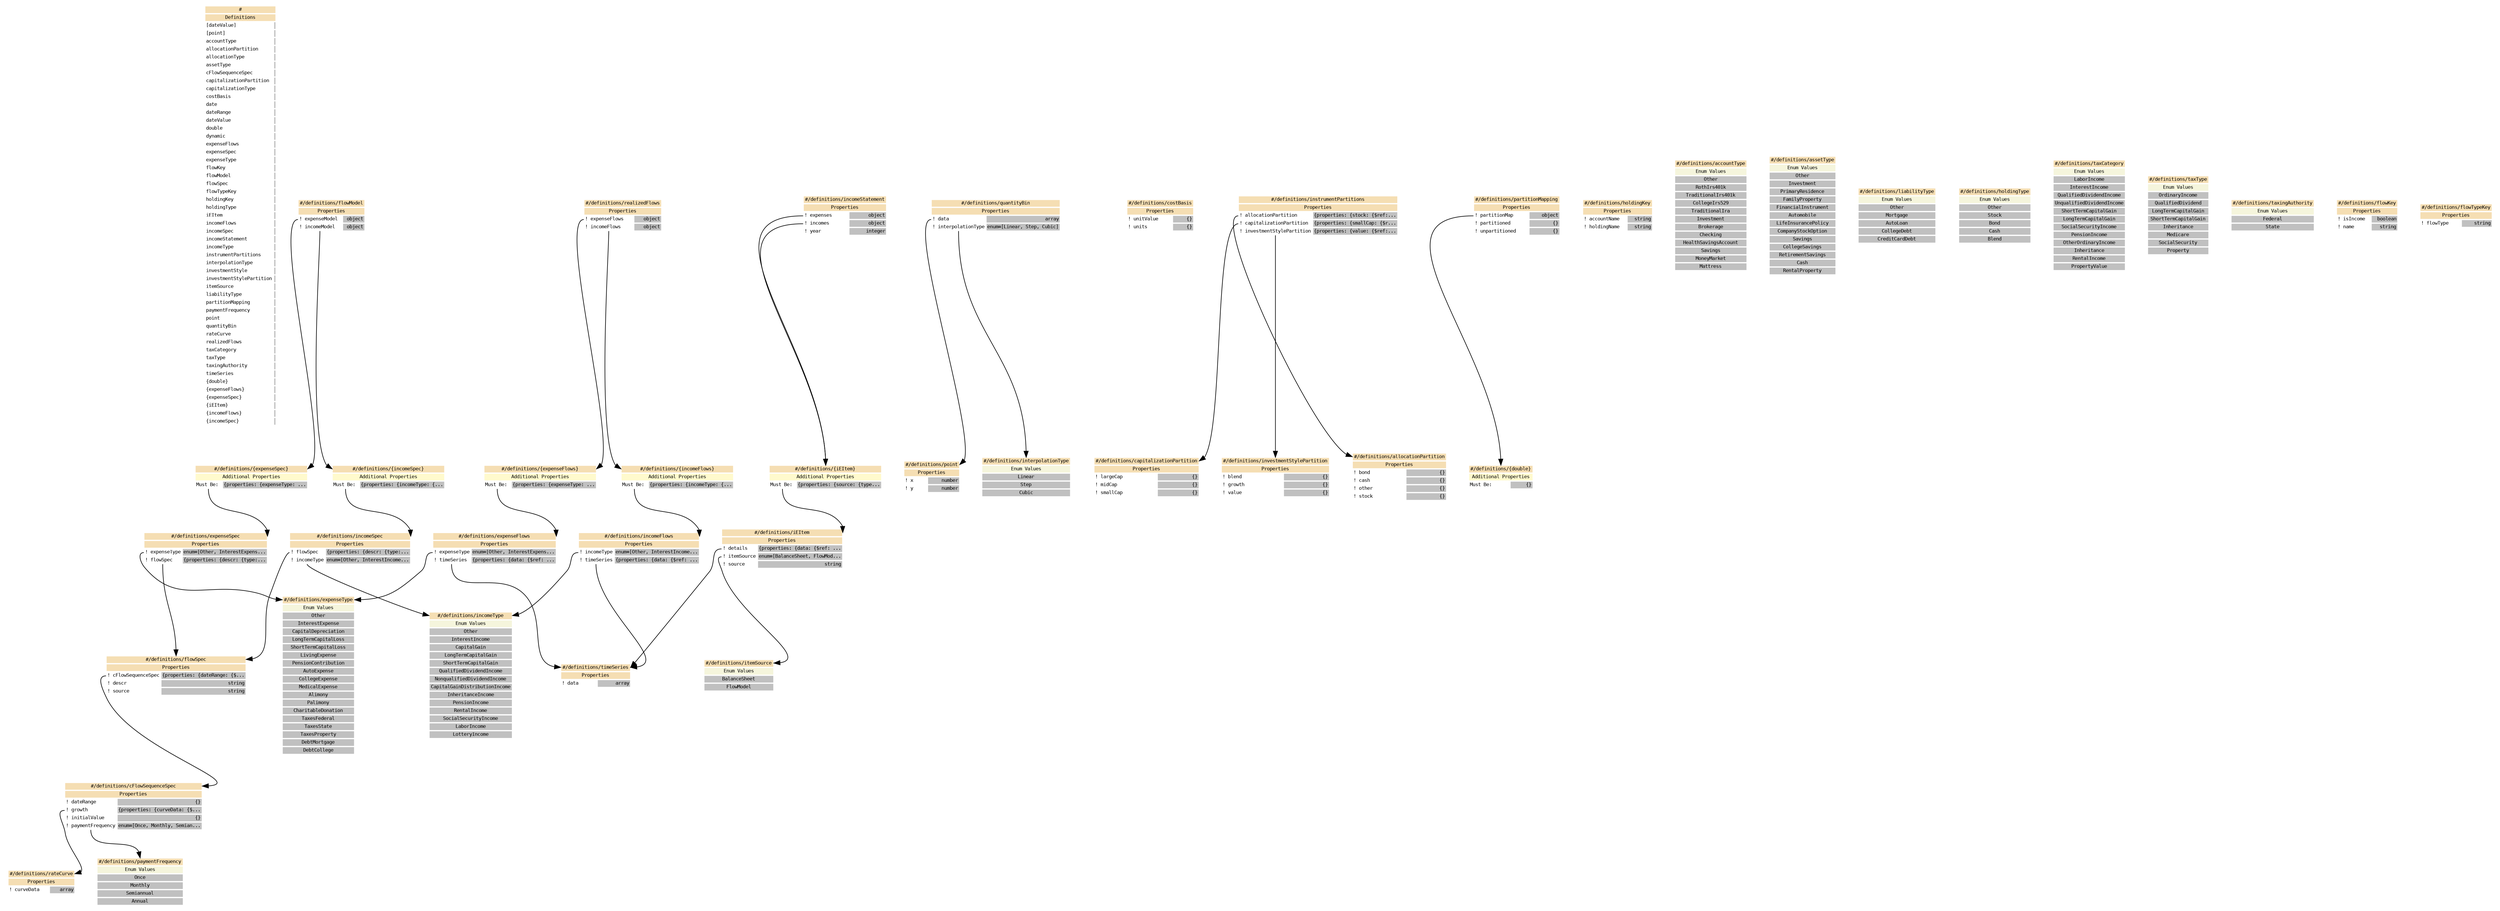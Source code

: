 digraph G {
  fontname = "Bitstream Vera Sans"
  fontsize = 8

  node [
    fontname = "Courier"
    fontsize = 8
    shape = "plaintext"
  ]

  edge [
    fontname = "Bitstream Vera Sans"
    fontsize = 8
  ]

"#" [
label =<
<table border="0" cellborder="0" cellpadding="1" bgcolor="white">
<tr><td bgcolor="wheat" align="center" colspan="2" port="@path"><font color="black">#</font></td></tr>


<tr><td bgcolor="wheat" align="center" colspan="2"><font color="black">Definitions</font></td></tr>
<tr><td align="left" port="#@[dateValue]">[dateValue]</td>[dateValue]<td bgcolor="grey" align="right"></td></tr>
<tr><td align="left" port="#@[point]">[point]</td>[point]<td bgcolor="grey" align="right"></td></tr>
<tr><td align="left" port="#@accountType">accountType</td>accountType<td bgcolor="grey" align="right"></td></tr>
<tr><td align="left" port="#@allocationPartition">allocationPartition</td>allocationPartition<td bgcolor="grey" align="right"></td></tr>
<tr><td align="left" port="#@allocationType">allocationType</td>allocationType<td bgcolor="grey" align="right"></td></tr>
<tr><td align="left" port="#@assetType">assetType</td>assetType<td bgcolor="grey" align="right"></td></tr>
<tr><td align="left" port="#@cFlowSequenceSpec">cFlowSequenceSpec</td>cFlowSequenceSpec<td bgcolor="grey" align="right"></td></tr>
<tr><td align="left" port="#@capitalizationPartition">capitalizationPartition</td>capitalizationPartition<td bgcolor="grey" align="right"></td></tr>
<tr><td align="left" port="#@capitalizationType">capitalizationType</td>capitalizationType<td bgcolor="grey" align="right"></td></tr>
<tr><td align="left" port="#@costBasis">costBasis</td>costBasis<td bgcolor="grey" align="right"></td></tr>
<tr><td align="left" port="#@date">date</td>date<td bgcolor="grey" align="right"></td></tr>
<tr><td align="left" port="#@dateRange">dateRange</td>dateRange<td bgcolor="grey" align="right"></td></tr>
<tr><td align="left" port="#@dateValue">dateValue</td>dateValue<td bgcolor="grey" align="right"></td></tr>
<tr><td align="left" port="#@double">double</td>double<td bgcolor="grey" align="right"></td></tr>
<tr><td align="left" port="#@dynamic">dynamic</td>dynamic<td bgcolor="grey" align="right"></td></tr>
<tr><td align="left" port="#@expenseFlows">expenseFlows</td>expenseFlows<td bgcolor="grey" align="right"></td></tr>
<tr><td align="left" port="#@expenseSpec">expenseSpec</td>expenseSpec<td bgcolor="grey" align="right"></td></tr>
<tr><td align="left" port="#@expenseType">expenseType</td>expenseType<td bgcolor="grey" align="right"></td></tr>
<tr><td align="left" port="#@flowKey">flowKey</td>flowKey<td bgcolor="grey" align="right"></td></tr>
<tr><td align="left" port="#@flowModel">flowModel</td>flowModel<td bgcolor="grey" align="right"></td></tr>
<tr><td align="left" port="#@flowSpec">flowSpec</td>flowSpec<td bgcolor="grey" align="right"></td></tr>
<tr><td align="left" port="#@flowTypeKey">flowTypeKey</td>flowTypeKey<td bgcolor="grey" align="right"></td></tr>
<tr><td align="left" port="#@holdingKey">holdingKey</td>holdingKey<td bgcolor="grey" align="right"></td></tr>
<tr><td align="left" port="#@holdingType">holdingType</td>holdingType<td bgcolor="grey" align="right"></td></tr>
<tr><td align="left" port="#@iEItem">iEItem</td>iEItem<td bgcolor="grey" align="right"></td></tr>
<tr><td align="left" port="#@incomeFlows">incomeFlows</td>incomeFlows<td bgcolor="grey" align="right"></td></tr>
<tr><td align="left" port="#@incomeSpec">incomeSpec</td>incomeSpec<td bgcolor="grey" align="right"></td></tr>
<tr><td align="left" port="#@incomeStatement">incomeStatement</td>incomeStatement<td bgcolor="grey" align="right"></td></tr>
<tr><td align="left" port="#@incomeType">incomeType</td>incomeType<td bgcolor="grey" align="right"></td></tr>
<tr><td align="left" port="#@instrumentPartitions">instrumentPartitions</td>instrumentPartitions<td bgcolor="grey" align="right"></td></tr>
<tr><td align="left" port="#@interpolationType">interpolationType</td>interpolationType<td bgcolor="grey" align="right"></td></tr>
<tr><td align="left" port="#@investmentStyle">investmentStyle</td>investmentStyle<td bgcolor="grey" align="right"></td></tr>
<tr><td align="left" port="#@investmentStylePartition">investmentStylePartition</td>investmentStylePartition<td bgcolor="grey" align="right"></td></tr>
<tr><td align="left" port="#@itemSource">itemSource</td>itemSource<td bgcolor="grey" align="right"></td></tr>
<tr><td align="left" port="#@liabilityType">liabilityType</td>liabilityType<td bgcolor="grey" align="right"></td></tr>
<tr><td align="left" port="#@partitionMapping">partitionMapping</td>partitionMapping<td bgcolor="grey" align="right"></td></tr>
<tr><td align="left" port="#@paymentFrequency">paymentFrequency</td>paymentFrequency<td bgcolor="grey" align="right"></td></tr>
<tr><td align="left" port="#@point">point</td>point<td bgcolor="grey" align="right"></td></tr>
<tr><td align="left" port="#@quantityBin">quantityBin</td>quantityBin<td bgcolor="grey" align="right"></td></tr>
<tr><td align="left" port="#@rateCurve">rateCurve</td>rateCurve<td bgcolor="grey" align="right"></td></tr>
<tr><td align="left" port="#@realizedFlows">realizedFlows</td>realizedFlows<td bgcolor="grey" align="right"></td></tr>
<tr><td align="left" port="#@taxCategory">taxCategory</td>taxCategory<td bgcolor="grey" align="right"></td></tr>
<tr><td align="left" port="#@taxType">taxType</td>taxType<td bgcolor="grey" align="right"></td></tr>
<tr><td align="left" port="#@taxingAuthority">taxingAuthority</td>taxingAuthority<td bgcolor="grey" align="right"></td></tr>
<tr><td align="left" port="#@timeSeries">timeSeries</td>timeSeries<td bgcolor="grey" align="right"></td></tr>
<tr><td align="left" port="#@{double}">{double}</td>{double}<td bgcolor="grey" align="right"></td></tr>
<tr><td align="left" port="#@{expenseFlows}">{expenseFlows}</td>{expenseFlows}<td bgcolor="grey" align="right"></td></tr>
<tr><td align="left" port="#@{expenseSpec}">{expenseSpec}</td>{expenseSpec}<td bgcolor="grey" align="right"></td></tr>
<tr><td align="left" port="#@{iEItem}">{iEItem}</td>{iEItem}<td bgcolor="grey" align="right"></td></tr>
<tr><td align="left" port="#@{incomeFlows}">{incomeFlows}</td>{incomeFlows}<td bgcolor="grey" align="right"></td></tr>
<tr><td align="left" port="#@{incomeSpec}">{incomeSpec}</td>{incomeSpec}<td bgcolor="grey" align="right"></td></tr>
</table>
>
]
"#/definitions/rateCurve" [
label =<
<table border="0" cellborder="0" cellpadding="1" bgcolor="white">
<tr><td bgcolor="wheat" align="center" colspan="2" port="@path"><font color="black">#/definitions/rateCurve</font></td></tr>


<tr><td bgcolor="wheat" align="center" colspan="2" port=""><font color="black">Properties</font></td></tr>
<tr><td align="left" port="@curveData">! curveData</td>! curveData<td bgcolor="grey" align="right">array</td></tr>
</table>
>
]
"#/definitions/timeSeries" [
label =<
<table border="0" cellborder="0" cellpadding="1" bgcolor="white">
<tr><td bgcolor="wheat" align="center" colspan="2" port="@path"><font color="black">#/definitions/timeSeries</font></td></tr>


<tr><td bgcolor="wheat" align="center" colspan="2" port=""><font color="black">Properties</font></td></tr>
<tr><td align="left" port="@data">! data</td>! data<td bgcolor="grey" align="right">array</td></tr>
</table>
>
]
"#/definitions/point" [
label =<
<table border="0" cellborder="0" cellpadding="1" bgcolor="white">
<tr><td bgcolor="wheat" align="center" colspan="2" port="@path"><font color="black">#/definitions/point</font></td></tr>


<tr><td bgcolor="wheat" align="center" colspan="2" port=""><font color="black">Properties</font></td></tr>
<tr><td align="left" port="@x">! x</td>! x<td bgcolor="grey" align="right">number</td></tr>
<tr><td align="left" port="@y">! y</td>! y<td bgcolor="grey" align="right">number</td></tr>
</table>
>
]
"#/definitions/costBasis" [
label =<
<table border="0" cellborder="0" cellpadding="1" bgcolor="white">
<tr><td bgcolor="wheat" align="center" colspan="2" port="@path"><font color="black">#/definitions/costBasis</font></td></tr>


<tr><td bgcolor="wheat" align="center" colspan="2" port=""><font color="black">Properties</font></td></tr>
<tr><td align="left" port="@unitValue">! unitValue</td>! unitValue<td bgcolor="grey" align="right">{}</td></tr>
<tr><td align="left" port="@units">! units</td>! units<td bgcolor="grey" align="right">{}</td></tr>
</table>
>
]
"#/definitions/quantityBin" [
label =<
<table border="0" cellborder="0" cellpadding="1" bgcolor="white">
<tr><td bgcolor="wheat" align="center" colspan="2" port="@path"><font color="black">#/definitions/quantityBin</font></td></tr>


<tr><td bgcolor="wheat" align="center" colspan="2" port=""><font color="black">Properties</font></td></tr>
<tr><td align="left" port="@data">! data</td>! data<td bgcolor="grey" align="right">array</td></tr>
<tr><td align="left" port="@interpolationType">! interpolationType</td>! interpolationType<td bgcolor="grey" align="right">enum=[Linear, Step, Cubic]</td></tr>
</table>
>
]
"#/definitions/capitalizationPartition" [
label =<
<table border="0" cellborder="0" cellpadding="1" bgcolor="white">
<tr><td bgcolor="wheat" align="center" colspan="2" port="@path"><font color="black">#/definitions/capitalizationPartition</font></td></tr>


<tr><td bgcolor="wheat" align="center" colspan="2" port=""><font color="black">Properties</font></td></tr>
<tr><td align="left" port="@largeCap">! largeCap</td>! largeCap<td bgcolor="grey" align="right">{}</td></tr>
<tr><td align="left" port="@midCap">! midCap</td>! midCap<td bgcolor="grey" align="right">{}</td></tr>
<tr><td align="left" port="@smallCap">! smallCap</td>! smallCap<td bgcolor="grey" align="right">{}</td></tr>
</table>
>
]
"#/definitions/investmentStylePartition" [
label =<
<table border="0" cellborder="0" cellpadding="1" bgcolor="white">
<tr><td bgcolor="wheat" align="center" colspan="2" port="@path"><font color="black">#/definitions/investmentStylePartition</font></td></tr>


<tr><td bgcolor="wheat" align="center" colspan="2" port=""><font color="black">Properties</font></td></tr>
<tr><td align="left" port="@blend">! blend</td>! blend<td bgcolor="grey" align="right">{}</td></tr>
<tr><td align="left" port="@growth">! growth</td>! growth<td bgcolor="grey" align="right">{}</td></tr>
<tr><td align="left" port="@value">! value</td>! value<td bgcolor="grey" align="right">{}</td></tr>
</table>
>
]
"#/definitions/allocationPartition" [
label =<
<table border="0" cellborder="0" cellpadding="1" bgcolor="white">
<tr><td bgcolor="wheat" align="center" colspan="2" port="@path"><font color="black">#/definitions/allocationPartition</font></td></tr>


<tr><td bgcolor="wheat" align="center" colspan="2" port=""><font color="black">Properties</font></td></tr>
<tr><td align="left" port="@bond">! bond</td>! bond<td bgcolor="grey" align="right">{}</td></tr>
<tr><td align="left" port="@cash">! cash</td>! cash<td bgcolor="grey" align="right">{}</td></tr>
<tr><td align="left" port="@other">! other</td>! other<td bgcolor="grey" align="right">{}</td></tr>
<tr><td align="left" port="@stock">! stock</td>! stock<td bgcolor="grey" align="right">{}</td></tr>
</table>
>
]
"#/definitions/instrumentPartitions" [
label =<
<table border="0" cellborder="0" cellpadding="1" bgcolor="white">
<tr><td bgcolor="wheat" align="center" colspan="2" port="@path"><font color="black">#/definitions/instrumentPartitions</font></td></tr>


<tr><td bgcolor="wheat" align="center" colspan="2" port=""><font color="black">Properties</font></td></tr>
<tr><td align="left" port="@allocationPartition">! allocationPartition</td>! allocationPartition<td bgcolor="grey" align="right">{properties: {stock: {$ref:...</td></tr>
<tr><td align="left" port="@capitalizationPartition">! capitalizationPartition</td>! capitalizationPartition<td bgcolor="grey" align="right">{properties: {smallCap: {$r...</td></tr>
<tr><td align="left" port="@investmentStylePartition">! investmentStylePartition</td>! investmentStylePartition<td bgcolor="grey" align="right">{properties: {value: {$ref:...</td></tr>
</table>
>
]
"#/definitions/partitionMapping" [
label =<
<table border="0" cellborder="0" cellpadding="1" bgcolor="white">
<tr><td bgcolor="wheat" align="center" colspan="2" port="@path"><font color="black">#/definitions/partitionMapping</font></td></tr>


<tr><td bgcolor="wheat" align="center" colspan="2" port=""><font color="black">Properties</font></td></tr>
<tr><td align="left" port="@partitionMap">! partitionMap</td>! partitionMap<td bgcolor="grey" align="right">object</td></tr>
<tr><td align="left" port="@partitioned">! partitioned</td>! partitioned<td bgcolor="grey" align="right">{}</td></tr>
<tr><td align="left" port="@unpartitioned">! unpartitioned</td>! unpartitioned<td bgcolor="grey" align="right">{}</td></tr>
</table>
>
]
"#/definitions/{double}" [
label =<
<table border="0" cellborder="0" cellpadding="1" bgcolor="white">
<tr><td bgcolor="wheat" align="center" colspan="2" port="@path"><font color="black">#/definitions/{double}</font></td></tr>


<tr><td bgcolor="lemonchiffon" align="center" colspan="2" port=""><font color="black">Additional Properties</font></td></tr>
<tr><td align="left" port="mustBe">Must Be: </td>Must Be: <td bgcolor="grey" align="right">{}</td></tr>
</table>
>
]
"#/definitions/cFlowSequenceSpec" [
label =<
<table border="0" cellborder="0" cellpadding="1" bgcolor="white">
<tr><td bgcolor="wheat" align="center" colspan="2" port="@path"><font color="black">#/definitions/cFlowSequenceSpec</font></td></tr>


<tr><td bgcolor="wheat" align="center" colspan="2" port=""><font color="black">Properties</font></td></tr>
<tr><td align="left" port="@dateRange">! dateRange</td>! dateRange<td bgcolor="grey" align="right">{}</td></tr>
<tr><td align="left" port="@growth">! growth</td>! growth<td bgcolor="grey" align="right">{properties: {curveData: {$...</td></tr>
<tr><td align="left" port="@initialValue">! initialValue</td>! initialValue<td bgcolor="grey" align="right">{}</td></tr>
<tr><td align="left" port="@paymentFrequency">! paymentFrequency</td>! paymentFrequency<td bgcolor="grey" align="right">enum=[Once, Monthly, Semian...</td></tr>
</table>
>
]
"#/definitions/holdingKey" [
label =<
<table border="0" cellborder="0" cellpadding="1" bgcolor="white">
<tr><td bgcolor="wheat" align="center" colspan="2" port="@path"><font color="black">#/definitions/holdingKey</font></td></tr>


<tr><td bgcolor="wheat" align="center" colspan="2" port=""><font color="black">Properties</font></td></tr>
<tr><td align="left" port="@accountName">! accountName</td>! accountName<td bgcolor="grey" align="right">string</td></tr>
<tr><td align="left" port="@holdingName">! holdingName</td>! holdingName<td bgcolor="grey" align="right">string</td></tr>
</table>
>
]
"#/definitions/accountType" [
label =<
<table border="0" cellborder="0" cellpadding="1" bgcolor="white">
<tr><td bgcolor="wheat" align="center" colspan="2" port="@path"><font color="black">#/definitions/accountType</font></td></tr>


<tr><td bgcolor="beige" align="center" colspan="2" port=""><font color="black">Enum Values</font></td></tr>
<tr><td bgcolor="grey" align="center" colspan="2" port=""><font color="black">Other</font></td></tr>
<tr><td bgcolor="grey" align="center" colspan="2" port=""><font color="black">RothIrs401k</font></td></tr>
<tr><td bgcolor="grey" align="center" colspan="2" port=""><font color="black">TraditionalIrs401k</font></td></tr>
<tr><td bgcolor="grey" align="center" colspan="2" port=""><font color="black">CollegeIrs529</font></td></tr>
<tr><td bgcolor="grey" align="center" colspan="2" port=""><font color="black">TraditionalIra</font></td></tr>
<tr><td bgcolor="grey" align="center" colspan="2" port=""><font color="black">Investment</font></td></tr>
<tr><td bgcolor="grey" align="center" colspan="2" port=""><font color="black">Brokerage</font></td></tr>
<tr><td bgcolor="grey" align="center" colspan="2" port=""><font color="black">Checking</font></td></tr>
<tr><td bgcolor="grey" align="center" colspan="2" port=""><font color="black">HealthSavingsAccount</font></td></tr>
<tr><td bgcolor="grey" align="center" colspan="2" port=""><font color="black">Savings</font></td></tr>
<tr><td bgcolor="grey" align="center" colspan="2" port=""><font color="black">MoneyMarket</font></td></tr>
<tr><td bgcolor="grey" align="center" colspan="2" port=""><font color="black">Mattress</font></td></tr>
</table>
>
]
"#/definitions/assetType" [
label =<
<table border="0" cellborder="0" cellpadding="1" bgcolor="white">
<tr><td bgcolor="wheat" align="center" colspan="2" port="@path"><font color="black">#/definitions/assetType</font></td></tr>


<tr><td bgcolor="beige" align="center" colspan="2" port=""><font color="black">Enum Values</font></td></tr>
<tr><td bgcolor="grey" align="center" colspan="2" port=""><font color="black">Other</font></td></tr>
<tr><td bgcolor="grey" align="center" colspan="2" port=""><font color="black">Investment</font></td></tr>
<tr><td bgcolor="grey" align="center" colspan="2" port=""><font color="black">PrimaryResidence</font></td></tr>
<tr><td bgcolor="grey" align="center" colspan="2" port=""><font color="black">FamilyProperty</font></td></tr>
<tr><td bgcolor="grey" align="center" colspan="2" port=""><font color="black">FinancialInstrument</font></td></tr>
<tr><td bgcolor="grey" align="center" colspan="2" port=""><font color="black">Automobile</font></td></tr>
<tr><td bgcolor="grey" align="center" colspan="2" port=""><font color="black">LifeInsurancePolicy</font></td></tr>
<tr><td bgcolor="grey" align="center" colspan="2" port=""><font color="black">CompanyStockOption</font></td></tr>
<tr><td bgcolor="grey" align="center" colspan="2" port=""><font color="black">Savings</font></td></tr>
<tr><td bgcolor="grey" align="center" colspan="2" port=""><font color="black">CollegeSavings</font></td></tr>
<tr><td bgcolor="grey" align="center" colspan="2" port=""><font color="black">RetirementSavings</font></td></tr>
<tr><td bgcolor="grey" align="center" colspan="2" port=""><font color="black">Cash</font></td></tr>
<tr><td bgcolor="grey" align="center" colspan="2" port=""><font color="black">RentalProperty</font></td></tr>
</table>
>
]
"#/definitions/liabilityType" [
label =<
<table border="0" cellborder="0" cellpadding="1" bgcolor="white">
<tr><td bgcolor="wheat" align="center" colspan="2" port="@path"><font color="black">#/definitions/liabilityType</font></td></tr>


<tr><td bgcolor="beige" align="center" colspan="2" port=""><font color="black">Enum Values</font></td></tr>
<tr><td bgcolor="grey" align="center" colspan="2" port=""><font color="black">Other</font></td></tr>
<tr><td bgcolor="grey" align="center" colspan="2" port=""><font color="black">Mortgage</font></td></tr>
<tr><td bgcolor="grey" align="center" colspan="2" port=""><font color="black">AutoLoan</font></td></tr>
<tr><td bgcolor="grey" align="center" colspan="2" port=""><font color="black">CollegeDebt</font></td></tr>
<tr><td bgcolor="grey" align="center" colspan="2" port=""><font color="black">CreditCardDebt</font></td></tr>
</table>
>
]
"#/definitions/holdingType" [
label =<
<table border="0" cellborder="0" cellpadding="1" bgcolor="white">
<tr><td bgcolor="wheat" align="center" colspan="2" port="@path"><font color="black">#/definitions/holdingType</font></td></tr>


<tr><td bgcolor="beige" align="center" colspan="2" port=""><font color="black">Enum Values</font></td></tr>
<tr><td bgcolor="grey" align="center" colspan="2" port=""><font color="black">Other</font></td></tr>
<tr><td bgcolor="grey" align="center" colspan="2" port=""><font color="black">Stock</font></td></tr>
<tr><td bgcolor="grey" align="center" colspan="2" port=""><font color="black">Bond</font></td></tr>
<tr><td bgcolor="grey" align="center" colspan="2" port=""><font color="black">Cash</font></td></tr>
<tr><td bgcolor="grey" align="center" colspan="2" port=""><font color="black">Blend</font></td></tr>
</table>
>
]
"#/definitions/interpolationType" [
label =<
<table border="0" cellborder="0" cellpadding="1" bgcolor="white">
<tr><td bgcolor="wheat" align="center" colspan="2" port="@path"><font color="black">#/definitions/interpolationType</font></td></tr>


<tr><td bgcolor="beige" align="center" colspan="2" port=""><font color="black">Enum Values</font></td></tr>
<tr><td bgcolor="grey" align="center" colspan="2" port=""><font color="black">Linear</font></td></tr>
<tr><td bgcolor="grey" align="center" colspan="2" port=""><font color="black">Step</font></td></tr>
<tr><td bgcolor="grey" align="center" colspan="2" port=""><font color="black">Cubic</font></td></tr>
</table>
>
]
"#/definitions/paymentFrequency" [
label =<
<table border="0" cellborder="0" cellpadding="1" bgcolor="white">
<tr><td bgcolor="wheat" align="center" colspan="2" port="@path"><font color="black">#/definitions/paymentFrequency</font></td></tr>


<tr><td bgcolor="beige" align="center" colspan="2" port=""><font color="black">Enum Values</font></td></tr>
<tr><td bgcolor="grey" align="center" colspan="2" port=""><font color="black">Once</font></td></tr>
<tr><td bgcolor="grey" align="center" colspan="2" port=""><font color="black">Monthly</font></td></tr>
<tr><td bgcolor="grey" align="center" colspan="2" port=""><font color="black">Semiannual</font></td></tr>
<tr><td bgcolor="grey" align="center" colspan="2" port=""><font color="black">Annual</font></td></tr>
</table>
>
]
"#/definitions/taxCategory" [
label =<
<table border="0" cellborder="0" cellpadding="1" bgcolor="white">
<tr><td bgcolor="wheat" align="center" colspan="2" port="@path"><font color="black">#/definitions/taxCategory</font></td></tr>


<tr><td bgcolor="beige" align="center" colspan="2" port=""><font color="black">Enum Values</font></td></tr>
<tr><td bgcolor="grey" align="center" colspan="2" port=""><font color="black">LaborIncome</font></td></tr>
<tr><td bgcolor="grey" align="center" colspan="2" port=""><font color="black">InterestIncome</font></td></tr>
<tr><td bgcolor="grey" align="center" colspan="2" port=""><font color="black">QualifiedDividendIncome</font></td></tr>
<tr><td bgcolor="grey" align="center" colspan="2" port=""><font color="black">UnqualifiedDividendIncome</font></td></tr>
<tr><td bgcolor="grey" align="center" colspan="2" port=""><font color="black">ShortTermCapitalGain</font></td></tr>
<tr><td bgcolor="grey" align="center" colspan="2" port=""><font color="black">LongTermCapitalGain</font></td></tr>
<tr><td bgcolor="grey" align="center" colspan="2" port=""><font color="black">SocialSecurityIncome</font></td></tr>
<tr><td bgcolor="grey" align="center" colspan="2" port=""><font color="black">PensionIncome</font></td></tr>
<tr><td bgcolor="grey" align="center" colspan="2" port=""><font color="black">OtherOrdinaryIncome</font></td></tr>
<tr><td bgcolor="grey" align="center" colspan="2" port=""><font color="black">Inheritance</font></td></tr>
<tr><td bgcolor="grey" align="center" colspan="2" port=""><font color="black">RentalIncome</font></td></tr>
<tr><td bgcolor="grey" align="center" colspan="2" port=""><font color="black">PropertyValue</font></td></tr>
</table>
>
]
"#/definitions/taxType" [
label =<
<table border="0" cellborder="0" cellpadding="1" bgcolor="white">
<tr><td bgcolor="wheat" align="center" colspan="2" port="@path"><font color="black">#/definitions/taxType</font></td></tr>


<tr><td bgcolor="beige" align="center" colspan="2" port=""><font color="black">Enum Values</font></td></tr>
<tr><td bgcolor="grey" align="center" colspan="2" port=""><font color="black">OrdinaryIncome</font></td></tr>
<tr><td bgcolor="grey" align="center" colspan="2" port=""><font color="black">QualifiedDividend</font></td></tr>
<tr><td bgcolor="grey" align="center" colspan="2" port=""><font color="black">LongTermCapitalGain</font></td></tr>
<tr><td bgcolor="grey" align="center" colspan="2" port=""><font color="black">ShortTermCapitalGain</font></td></tr>
<tr><td bgcolor="grey" align="center" colspan="2" port=""><font color="black">Inheritance</font></td></tr>
<tr><td bgcolor="grey" align="center" colspan="2" port=""><font color="black">Medicare</font></td></tr>
<tr><td bgcolor="grey" align="center" colspan="2" port=""><font color="black">SocialSecurity</font></td></tr>
<tr><td bgcolor="grey" align="center" colspan="2" port=""><font color="black">Property</font></td></tr>
</table>
>
]
"#/definitions/taxingAuthority" [
label =<
<table border="0" cellborder="0" cellpadding="1" bgcolor="white">
<tr><td bgcolor="wheat" align="center" colspan="2" port="@path"><font color="black">#/definitions/taxingAuthority</font></td></tr>


<tr><td bgcolor="beige" align="center" colspan="2" port=""><font color="black">Enum Values</font></td></tr>
<tr><td bgcolor="grey" align="center" colspan="2" port=""><font color="black">Federal</font></td></tr>
<tr><td bgcolor="grey" align="center" colspan="2" port=""><font color="black">State</font></td></tr>
</table>
>
]
"#/definitions/incomeStatement" [
label =<
<table border="0" cellborder="0" cellpadding="1" bgcolor="white">
<tr><td bgcolor="wheat" align="center" colspan="2" port="@path"><font color="black">#/definitions/incomeStatement</font></td></tr>


<tr><td bgcolor="wheat" align="center" colspan="2" port=""><font color="black">Properties</font></td></tr>
<tr><td align="left" port="@expenses">! expenses</td>! expenses<td bgcolor="grey" align="right">object</td></tr>
<tr><td align="left" port="@incomes">! incomes</td>! incomes<td bgcolor="grey" align="right">object</td></tr>
<tr><td align="left" port="@year">! year</td>! year<td bgcolor="grey" align="right">integer</td></tr>
</table>
>
]
"#/definitions/{iEItem}" [
label =<
<table border="0" cellborder="0" cellpadding="1" bgcolor="white">
<tr><td bgcolor="wheat" align="center" colspan="2" port="@path"><font color="black">#/definitions/{iEItem}</font></td></tr>


<tr><td bgcolor="lemonchiffon" align="center" colspan="2" port=""><font color="black">Additional Properties</font></td></tr>
<tr><td align="left" port="mustBe">Must Be: </td>Must Be: <td bgcolor="grey" align="right">{properties: {source: {type...</td></tr>
</table>
>
]
"#/definitions/iEItem" [
label =<
<table border="0" cellborder="0" cellpadding="1" bgcolor="white">
<tr><td bgcolor="wheat" align="center" colspan="2" port="@path"><font color="black">#/definitions/iEItem</font></td></tr>


<tr><td bgcolor="wheat" align="center" colspan="2" port=""><font color="black">Properties</font></td></tr>
<tr><td align="left" port="@details">! details</td>! details<td bgcolor="grey" align="right">{properties: {data: {$ref: ...</td></tr>
<tr><td align="left" port="@itemSource">! itemSource</td>! itemSource<td bgcolor="grey" align="right">enum=[BalanceSheet, FlowMod...</td></tr>
<tr><td align="left" port="@source">! source</td>! source<td bgcolor="grey" align="right">string</td></tr>
</table>
>
]
"#/definitions/incomeType" [
label =<
<table border="0" cellborder="0" cellpadding="1" bgcolor="white">
<tr><td bgcolor="wheat" align="center" colspan="2" port="@path"><font color="black">#/definitions/incomeType</font></td></tr>


<tr><td bgcolor="beige" align="center" colspan="2" port=""><font color="black">Enum Values</font></td></tr>
<tr><td bgcolor="grey" align="center" colspan="2" port=""><font color="black">Other</font></td></tr>
<tr><td bgcolor="grey" align="center" colspan="2" port=""><font color="black">InterestIncome</font></td></tr>
<tr><td bgcolor="grey" align="center" colspan="2" port=""><font color="black">CapitalGain</font></td></tr>
<tr><td bgcolor="grey" align="center" colspan="2" port=""><font color="black">LongTermCapitalGain</font></td></tr>
<tr><td bgcolor="grey" align="center" colspan="2" port=""><font color="black">ShortTermCapitalGain</font></td></tr>
<tr><td bgcolor="grey" align="center" colspan="2" port=""><font color="black">QualifiedDividendIncome</font></td></tr>
<tr><td bgcolor="grey" align="center" colspan="2" port=""><font color="black">NonqualifiedDividendIncome</font></td></tr>
<tr><td bgcolor="grey" align="center" colspan="2" port=""><font color="black">CapitalGainDistributionIncome</font></td></tr>
<tr><td bgcolor="grey" align="center" colspan="2" port=""><font color="black">InheritanceIncome</font></td></tr>
<tr><td bgcolor="grey" align="center" colspan="2" port=""><font color="black">PensionIncome</font></td></tr>
<tr><td bgcolor="grey" align="center" colspan="2" port=""><font color="black">RentalIncome</font></td></tr>
<tr><td bgcolor="grey" align="center" colspan="2" port=""><font color="black">SocialSecurityIncome</font></td></tr>
<tr><td bgcolor="grey" align="center" colspan="2" port=""><font color="black">LaborIncome</font></td></tr>
<tr><td bgcolor="grey" align="center" colspan="2" port=""><font color="black">LotteryIncome</font></td></tr>
</table>
>
]
"#/definitions/expenseType" [
label =<
<table border="0" cellborder="0" cellpadding="1" bgcolor="white">
<tr><td bgcolor="wheat" align="center" colspan="2" port="@path"><font color="black">#/definitions/expenseType</font></td></tr>


<tr><td bgcolor="beige" align="center" colspan="2" port=""><font color="black">Enum Values</font></td></tr>
<tr><td bgcolor="grey" align="center" colspan="2" port=""><font color="black">Other</font></td></tr>
<tr><td bgcolor="grey" align="center" colspan="2" port=""><font color="black">InterestExpense</font></td></tr>
<tr><td bgcolor="grey" align="center" colspan="2" port=""><font color="black">CapitalDepreciation</font></td></tr>
<tr><td bgcolor="grey" align="center" colspan="2" port=""><font color="black">LongTermCapitalLoss</font></td></tr>
<tr><td bgcolor="grey" align="center" colspan="2" port=""><font color="black">ShortTermCapitalLoss</font></td></tr>
<tr><td bgcolor="grey" align="center" colspan="2" port=""><font color="black">LivingExpense</font></td></tr>
<tr><td bgcolor="grey" align="center" colspan="2" port=""><font color="black">PensionContribution</font></td></tr>
<tr><td bgcolor="grey" align="center" colspan="2" port=""><font color="black">AutoExpense</font></td></tr>
<tr><td bgcolor="grey" align="center" colspan="2" port=""><font color="black">CollegeExpense</font></td></tr>
<tr><td bgcolor="grey" align="center" colspan="2" port=""><font color="black">MedicalExpense</font></td></tr>
<tr><td bgcolor="grey" align="center" colspan="2" port=""><font color="black">Alimony</font></td></tr>
<tr><td bgcolor="grey" align="center" colspan="2" port=""><font color="black">Palimony</font></td></tr>
<tr><td bgcolor="grey" align="center" colspan="2" port=""><font color="black">CharitableDonation</font></td></tr>
<tr><td bgcolor="grey" align="center" colspan="2" port=""><font color="black">TaxesFederal</font></td></tr>
<tr><td bgcolor="grey" align="center" colspan="2" port=""><font color="black">TaxesState</font></td></tr>
<tr><td bgcolor="grey" align="center" colspan="2" port=""><font color="black">TaxesProperty</font></td></tr>
<tr><td bgcolor="grey" align="center" colspan="2" port=""><font color="black">DebtMortgage</font></td></tr>
<tr><td bgcolor="grey" align="center" colspan="2" port=""><font color="black">DebtCollege</font></td></tr>
</table>
>
]
"#/definitions/itemSource" [
label =<
<table border="0" cellborder="0" cellpadding="1" bgcolor="white">
<tr><td bgcolor="wheat" align="center" colspan="2" port="@path"><font color="black">#/definitions/itemSource</font></td></tr>


<tr><td bgcolor="beige" align="center" colspan="2" port=""><font color="black">Enum Values</font></td></tr>
<tr><td bgcolor="grey" align="center" colspan="2" port=""><font color="black">BalanceSheet</font></td></tr>
<tr><td bgcolor="grey" align="center" colspan="2" port=""><font color="black">FlowModel</font></td></tr>
</table>
>
]
"#/definitions/flowSpec" [
label =<
<table border="0" cellborder="0" cellpadding="1" bgcolor="white">
<tr><td bgcolor="wheat" align="center" colspan="2" port="@path"><font color="black">#/definitions/flowSpec</font></td></tr>


<tr><td bgcolor="wheat" align="center" colspan="2" port=""><font color="black">Properties</font></td></tr>
<tr><td align="left" port="@cFlowSequenceSpec">! cFlowSequenceSpec</td>! cFlowSequenceSpec<td bgcolor="grey" align="right">{properties: {dateRange: {$...</td></tr>
<tr><td align="left" port="@descr">! descr</td>! descr<td bgcolor="grey" align="right">string</td></tr>
<tr><td align="left" port="@source">! source</td>! source<td bgcolor="grey" align="right">string</td></tr>
</table>
>
]
"#/definitions/flowKey" [
label =<
<table border="0" cellborder="0" cellpadding="1" bgcolor="white">
<tr><td bgcolor="wheat" align="center" colspan="2" port="@path"><font color="black">#/definitions/flowKey</font></td></tr>


<tr><td bgcolor="wheat" align="center" colspan="2" port=""><font color="black">Properties</font></td></tr>
<tr><td align="left" port="@isIncome">! isIncome</td>! isIncome<td bgcolor="grey" align="right">boolean</td></tr>
<tr><td align="left" port="@name">! name</td>! name<td bgcolor="grey" align="right">string</td></tr>
</table>
>
]
"#/definitions/flowTypeKey" [
label =<
<table border="0" cellborder="0" cellpadding="1" bgcolor="white">
<tr><td bgcolor="wheat" align="center" colspan="2" port="@path"><font color="black">#/definitions/flowTypeKey</font></td></tr>


<tr><td bgcolor="wheat" align="center" colspan="2" port=""><font color="black">Properties</font></td></tr>
<tr><td align="left" port="@flowType">! flowType</td>! flowType<td bgcolor="grey" align="right">string</td></tr>
</table>
>
]
"#/definitions/incomeSpec" [
label =<
<table border="0" cellborder="0" cellpadding="1" bgcolor="white">
<tr><td bgcolor="wheat" align="center" colspan="2" port="@path"><font color="black">#/definitions/incomeSpec</font></td></tr>


<tr><td bgcolor="wheat" align="center" colspan="2" port=""><font color="black">Properties</font></td></tr>
<tr><td align="left" port="@flowSpec">! flowSpec</td>! flowSpec<td bgcolor="grey" align="right">{properties: {descr: {type:...</td></tr>
<tr><td align="left" port="@incomeType">! incomeType</td>! incomeType<td bgcolor="grey" align="right">enum=[Other, InterestIncome...</td></tr>
</table>
>
]
"#/definitions/expenseSpec" [
label =<
<table border="0" cellborder="0" cellpadding="1" bgcolor="white">
<tr><td bgcolor="wheat" align="center" colspan="2" port="@path"><font color="black">#/definitions/expenseSpec</font></td></tr>


<tr><td bgcolor="wheat" align="center" colspan="2" port=""><font color="black">Properties</font></td></tr>
<tr><td align="left" port="@expenseType">! expenseType</td>! expenseType<td bgcolor="grey" align="right">enum=[Other, InterestExpens...</td></tr>
<tr><td align="left" port="@flowSpec">! flowSpec</td>! flowSpec<td bgcolor="grey" align="right">{properties: {descr: {type:...</td></tr>
</table>
>
]
"#/definitions/flowModel" [
label =<
<table border="0" cellborder="0" cellpadding="1" bgcolor="white">
<tr><td bgcolor="wheat" align="center" colspan="2" port="@path"><font color="black">#/definitions/flowModel</font></td></tr>


<tr><td bgcolor="wheat" align="center" colspan="2" port=""><font color="black">Properties</font></td></tr>
<tr><td align="left" port="@expenseModel">! expenseModel</td>! expenseModel<td bgcolor="grey" align="right">object</td></tr>
<tr><td align="left" port="@incomeModel">! incomeModel</td>! incomeModel<td bgcolor="grey" align="right">object</td></tr>
</table>
>
]
"#/definitions/{incomeSpec}" [
label =<
<table border="0" cellborder="0" cellpadding="1" bgcolor="white">
<tr><td bgcolor="wheat" align="center" colspan="2" port="@path"><font color="black">#/definitions/{incomeSpec}</font></td></tr>


<tr><td bgcolor="lemonchiffon" align="center" colspan="2" port=""><font color="black">Additional Properties</font></td></tr>
<tr><td align="left" port="mustBe">Must Be: </td>Must Be: <td bgcolor="grey" align="right">{properties: {incomeType: {...</td></tr>
</table>
>
]
"#/definitions/{expenseSpec}" [
label =<
<table border="0" cellborder="0" cellpadding="1" bgcolor="white">
<tr><td bgcolor="wheat" align="center" colspan="2" port="@path"><font color="black">#/definitions/{expenseSpec}</font></td></tr>


<tr><td bgcolor="lemonchiffon" align="center" colspan="2" port=""><font color="black">Additional Properties</font></td></tr>
<tr><td align="left" port="mustBe">Must Be: </td>Must Be: <td bgcolor="grey" align="right">{properties: {expenseType: ...</td></tr>
</table>
>
]
"#/definitions/incomeFlows" [
label =<
<table border="0" cellborder="0" cellpadding="1" bgcolor="white">
<tr><td bgcolor="wheat" align="center" colspan="2" port="@path"><font color="black">#/definitions/incomeFlows</font></td></tr>


<tr><td bgcolor="wheat" align="center" colspan="2" port=""><font color="black">Properties</font></td></tr>
<tr><td align="left" port="@incomeType">! incomeType</td>! incomeType<td bgcolor="grey" align="right">enum=[Other, InterestIncome...</td></tr>
<tr><td align="left" port="@timeSeries">! timeSeries</td>! timeSeries<td bgcolor="grey" align="right">{properties: {data: {$ref: ...</td></tr>
</table>
>
]
"#/definitions/expenseFlows" [
label =<
<table border="0" cellborder="0" cellpadding="1" bgcolor="white">
<tr><td bgcolor="wheat" align="center" colspan="2" port="@path"><font color="black">#/definitions/expenseFlows</font></td></tr>


<tr><td bgcolor="wheat" align="center" colspan="2" port=""><font color="black">Properties</font></td></tr>
<tr><td align="left" port="@expenseType">! expenseType</td>! expenseType<td bgcolor="grey" align="right">enum=[Other, InterestExpens...</td></tr>
<tr><td align="left" port="@timeSeries">! timeSeries</td>! timeSeries<td bgcolor="grey" align="right">{properties: {data: {$ref: ...</td></tr>
</table>
>
]
"#/definitions/realizedFlows" [
label =<
<table border="0" cellborder="0" cellpadding="1" bgcolor="white">
<tr><td bgcolor="wheat" align="center" colspan="2" port="@path"><font color="black">#/definitions/realizedFlows</font></td></tr>


<tr><td bgcolor="wheat" align="center" colspan="2" port=""><font color="black">Properties</font></td></tr>
<tr><td align="left" port="@expenseFlows">! expenseFlows</td>! expenseFlows<td bgcolor="grey" align="right">object</td></tr>
<tr><td align="left" port="@incomeFlows">! incomeFlows</td>! incomeFlows<td bgcolor="grey" align="right">object</td></tr>
</table>
>
]
"#/definitions/{incomeFlows}" [
label =<
<table border="0" cellborder="0" cellpadding="1" bgcolor="white">
<tr><td bgcolor="wheat" align="center" colspan="2" port="@path"><font color="black">#/definitions/{incomeFlows}</font></td></tr>


<tr><td bgcolor="lemonchiffon" align="center" colspan="2" port=""><font color="black">Additional Properties</font></td></tr>
<tr><td align="left" port="mustBe">Must Be: </td>Must Be: <td bgcolor="grey" align="right">{properties: {incomeType: {...</td></tr>
</table>
>
]
"#/definitions/{expenseFlows}" [
label =<
<table border="0" cellborder="0" cellpadding="1" bgcolor="white">
<tr><td bgcolor="wheat" align="center" colspan="2" port="@path"><font color="black">#/definitions/{expenseFlows}</font></td></tr>


<tr><td bgcolor="lemonchiffon" align="center" colspan="2" port=""><font color="black">Additional Properties</font></td></tr>
<tr><td align="left" port="mustBe">Must Be: </td>Must Be: <td bgcolor="grey" align="right">{properties: {expenseType: ...</td></tr>
</table>
>
]
"#/definitions/quantityBin":"@data" -> "#/definitions/point":"@path";
"#/definitions/quantityBin":"@interpolationType" -> "#/definitions/interpolationType":"@path";
"#/definitions/instrumentPartitions":"@allocationPartition" -> "#/definitions/allocationPartition":"@path";
"#/definitions/instrumentPartitions":"@capitalizationPartition" -> "#/definitions/capitalizationPartition":"@path";
"#/definitions/instrumentPartitions":"@investmentStylePartition" -> "#/definitions/investmentStylePartition":"@path";
"#/definitions/partitionMapping":"@partitionMap" -> "#/definitions/{double}":"@path";
"#/definitions/cFlowSequenceSpec":"@growth" -> "#/definitions/rateCurve":"@path";
"#/definitions/cFlowSequenceSpec":"@paymentFrequency" -> "#/definitions/paymentFrequency":"@path";
"#/definitions/incomeStatement":"@expenses" -> "#/definitions/{iEItem}":"@path";
"#/definitions/incomeStatement":"@incomes" -> "#/definitions/{iEItem}":"@path";
"#/definitions/{iEItem}":"mustBe" -> "#/definitions/iEItem":"@path";
"#/definitions/iEItem":"@details" -> "#/definitions/timeSeries":"@path";
"#/definitions/iEItem":"@itemSource" -> "#/definitions/itemSource":"@path";
"#/definitions/flowSpec":"@cFlowSequenceSpec" -> "#/definitions/cFlowSequenceSpec":"@path";
"#/definitions/incomeSpec":"@flowSpec" -> "#/definitions/flowSpec":"@path";
"#/definitions/incomeSpec":"@incomeType" -> "#/definitions/incomeType":"@path";
"#/definitions/expenseSpec":"@expenseType" -> "#/definitions/expenseType":"@path";
"#/definitions/expenseSpec":"@flowSpec" -> "#/definitions/flowSpec":"@path";
"#/definitions/flowModel":"@expenseModel" -> "#/definitions/{expenseSpec}":"@path";
"#/definitions/flowModel":"@incomeModel" -> "#/definitions/{incomeSpec}":"@path";
"#/definitions/{incomeSpec}":"mustBe" -> "#/definitions/incomeSpec":"@path";
"#/definitions/{expenseSpec}":"mustBe" -> "#/definitions/expenseSpec":"@path";
"#/definitions/incomeFlows":"@incomeType" -> "#/definitions/incomeType":"@path";
"#/definitions/incomeFlows":"@timeSeries" -> "#/definitions/timeSeries":"@path";
"#/definitions/expenseFlows":"@expenseType" -> "#/definitions/expenseType":"@path";
"#/definitions/expenseFlows":"@timeSeries" -> "#/definitions/timeSeries":"@path";
"#/definitions/realizedFlows":"@expenseFlows" -> "#/definitions/{expenseFlows}":"@path";
"#/definitions/realizedFlows":"@incomeFlows" -> "#/definitions/{incomeFlows}":"@path";
"#/definitions/{incomeFlows}":"mustBe" -> "#/definitions/incomeFlows":"@path";
"#/definitions/{expenseFlows}":"mustBe" -> "#/definitions/expenseFlows":"@path";


}
  
